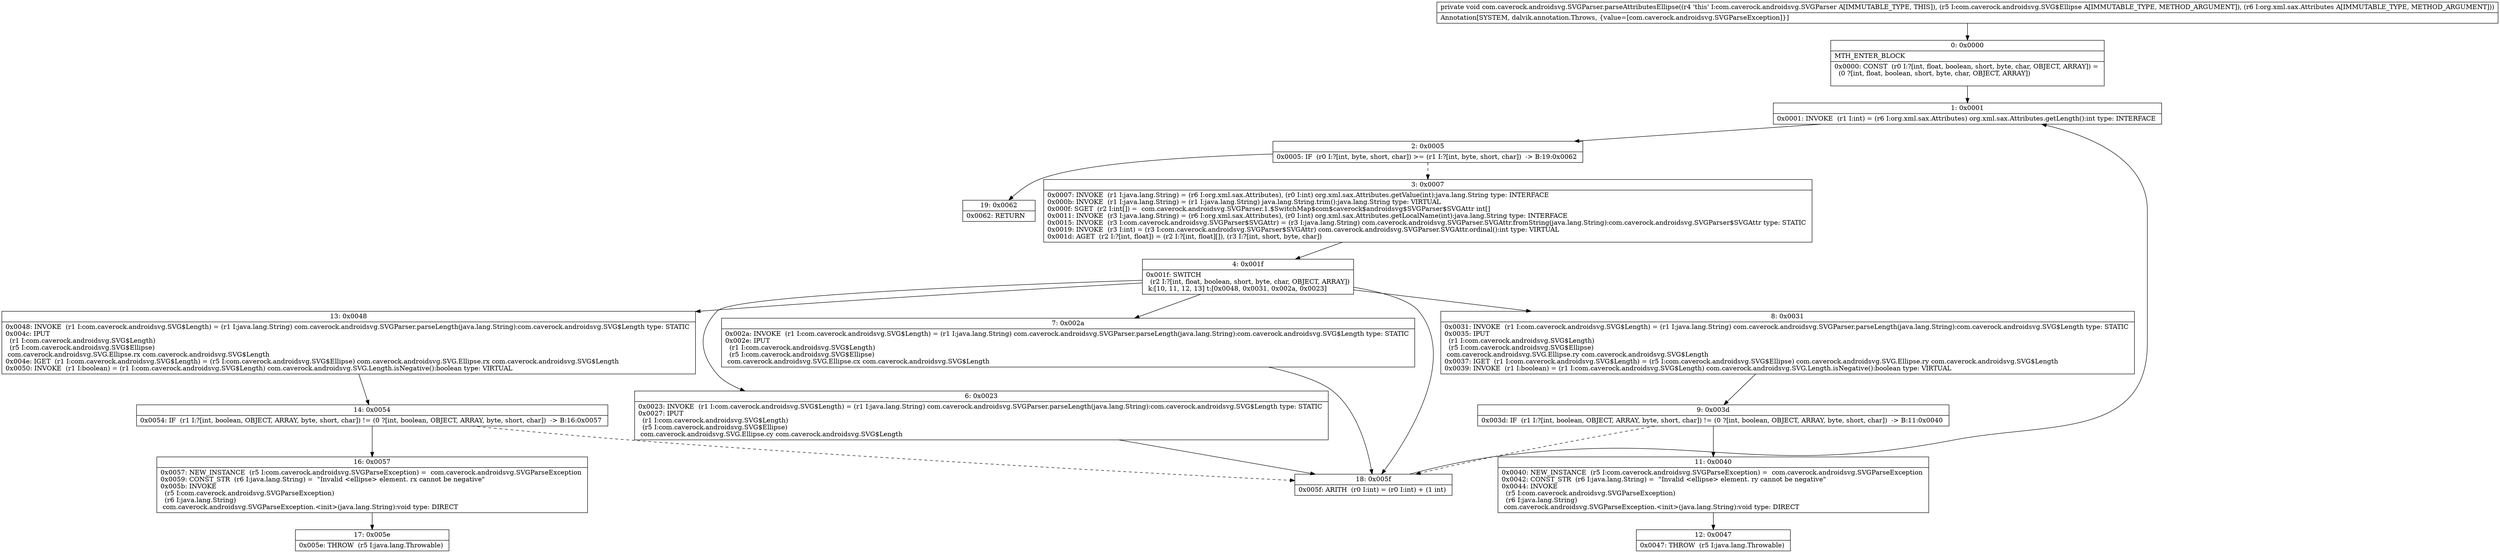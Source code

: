 digraph "CFG forcom.caverock.androidsvg.SVGParser.parseAttributesEllipse(Lcom\/caverock\/androidsvg\/SVG$Ellipse;Lorg\/xml\/sax\/Attributes;)V" {
Node_0 [shape=record,label="{0\:\ 0x0000|MTH_ENTER_BLOCK\l|0x0000: CONST  (r0 I:?[int, float, boolean, short, byte, char, OBJECT, ARRAY]) = \l  (0 ?[int, float, boolean, short, byte, char, OBJECT, ARRAY])\l \l}"];
Node_1 [shape=record,label="{1\:\ 0x0001|0x0001: INVOKE  (r1 I:int) = (r6 I:org.xml.sax.Attributes) org.xml.sax.Attributes.getLength():int type: INTERFACE \l}"];
Node_2 [shape=record,label="{2\:\ 0x0005|0x0005: IF  (r0 I:?[int, byte, short, char]) \>= (r1 I:?[int, byte, short, char])  \-\> B:19:0x0062 \l}"];
Node_3 [shape=record,label="{3\:\ 0x0007|0x0007: INVOKE  (r1 I:java.lang.String) = (r6 I:org.xml.sax.Attributes), (r0 I:int) org.xml.sax.Attributes.getValue(int):java.lang.String type: INTERFACE \l0x000b: INVOKE  (r1 I:java.lang.String) = (r1 I:java.lang.String) java.lang.String.trim():java.lang.String type: VIRTUAL \l0x000f: SGET  (r2 I:int[]) =  com.caverock.androidsvg.SVGParser.1.$SwitchMap$com$caverock$androidsvg$SVGParser$SVGAttr int[] \l0x0011: INVOKE  (r3 I:java.lang.String) = (r6 I:org.xml.sax.Attributes), (r0 I:int) org.xml.sax.Attributes.getLocalName(int):java.lang.String type: INTERFACE \l0x0015: INVOKE  (r3 I:com.caverock.androidsvg.SVGParser$SVGAttr) = (r3 I:java.lang.String) com.caverock.androidsvg.SVGParser.SVGAttr.fromString(java.lang.String):com.caverock.androidsvg.SVGParser$SVGAttr type: STATIC \l0x0019: INVOKE  (r3 I:int) = (r3 I:com.caverock.androidsvg.SVGParser$SVGAttr) com.caverock.androidsvg.SVGParser.SVGAttr.ordinal():int type: VIRTUAL \l0x001d: AGET  (r2 I:?[int, float]) = (r2 I:?[int, float][]), (r3 I:?[int, short, byte, char]) \l}"];
Node_4 [shape=record,label="{4\:\ 0x001f|0x001f: SWITCH  \l  (r2 I:?[int, float, boolean, short, byte, char, OBJECT, ARRAY])\l k:[10, 11, 12, 13] t:[0x0048, 0x0031, 0x002a, 0x0023] \l}"];
Node_6 [shape=record,label="{6\:\ 0x0023|0x0023: INVOKE  (r1 I:com.caverock.androidsvg.SVG$Length) = (r1 I:java.lang.String) com.caverock.androidsvg.SVGParser.parseLength(java.lang.String):com.caverock.androidsvg.SVG$Length type: STATIC \l0x0027: IPUT  \l  (r1 I:com.caverock.androidsvg.SVG$Length)\l  (r5 I:com.caverock.androidsvg.SVG$Ellipse)\l com.caverock.androidsvg.SVG.Ellipse.cy com.caverock.androidsvg.SVG$Length \l}"];
Node_7 [shape=record,label="{7\:\ 0x002a|0x002a: INVOKE  (r1 I:com.caverock.androidsvg.SVG$Length) = (r1 I:java.lang.String) com.caverock.androidsvg.SVGParser.parseLength(java.lang.String):com.caverock.androidsvg.SVG$Length type: STATIC \l0x002e: IPUT  \l  (r1 I:com.caverock.androidsvg.SVG$Length)\l  (r5 I:com.caverock.androidsvg.SVG$Ellipse)\l com.caverock.androidsvg.SVG.Ellipse.cx com.caverock.androidsvg.SVG$Length \l}"];
Node_8 [shape=record,label="{8\:\ 0x0031|0x0031: INVOKE  (r1 I:com.caverock.androidsvg.SVG$Length) = (r1 I:java.lang.String) com.caverock.androidsvg.SVGParser.parseLength(java.lang.String):com.caverock.androidsvg.SVG$Length type: STATIC \l0x0035: IPUT  \l  (r1 I:com.caverock.androidsvg.SVG$Length)\l  (r5 I:com.caverock.androidsvg.SVG$Ellipse)\l com.caverock.androidsvg.SVG.Ellipse.ry com.caverock.androidsvg.SVG$Length \l0x0037: IGET  (r1 I:com.caverock.androidsvg.SVG$Length) = (r5 I:com.caverock.androidsvg.SVG$Ellipse) com.caverock.androidsvg.SVG.Ellipse.ry com.caverock.androidsvg.SVG$Length \l0x0039: INVOKE  (r1 I:boolean) = (r1 I:com.caverock.androidsvg.SVG$Length) com.caverock.androidsvg.SVG.Length.isNegative():boolean type: VIRTUAL \l}"];
Node_9 [shape=record,label="{9\:\ 0x003d|0x003d: IF  (r1 I:?[int, boolean, OBJECT, ARRAY, byte, short, char]) != (0 ?[int, boolean, OBJECT, ARRAY, byte, short, char])  \-\> B:11:0x0040 \l}"];
Node_11 [shape=record,label="{11\:\ 0x0040|0x0040: NEW_INSTANCE  (r5 I:com.caverock.androidsvg.SVGParseException) =  com.caverock.androidsvg.SVGParseException \l0x0042: CONST_STR  (r6 I:java.lang.String) =  \"Invalid \<ellipse\> element. ry cannot be negative\" \l0x0044: INVOKE  \l  (r5 I:com.caverock.androidsvg.SVGParseException)\l  (r6 I:java.lang.String)\l com.caverock.androidsvg.SVGParseException.\<init\>(java.lang.String):void type: DIRECT \l}"];
Node_12 [shape=record,label="{12\:\ 0x0047|0x0047: THROW  (r5 I:java.lang.Throwable) \l}"];
Node_13 [shape=record,label="{13\:\ 0x0048|0x0048: INVOKE  (r1 I:com.caverock.androidsvg.SVG$Length) = (r1 I:java.lang.String) com.caverock.androidsvg.SVGParser.parseLength(java.lang.String):com.caverock.androidsvg.SVG$Length type: STATIC \l0x004c: IPUT  \l  (r1 I:com.caverock.androidsvg.SVG$Length)\l  (r5 I:com.caverock.androidsvg.SVG$Ellipse)\l com.caverock.androidsvg.SVG.Ellipse.rx com.caverock.androidsvg.SVG$Length \l0x004e: IGET  (r1 I:com.caverock.androidsvg.SVG$Length) = (r5 I:com.caverock.androidsvg.SVG$Ellipse) com.caverock.androidsvg.SVG.Ellipse.rx com.caverock.androidsvg.SVG$Length \l0x0050: INVOKE  (r1 I:boolean) = (r1 I:com.caverock.androidsvg.SVG$Length) com.caverock.androidsvg.SVG.Length.isNegative():boolean type: VIRTUAL \l}"];
Node_14 [shape=record,label="{14\:\ 0x0054|0x0054: IF  (r1 I:?[int, boolean, OBJECT, ARRAY, byte, short, char]) != (0 ?[int, boolean, OBJECT, ARRAY, byte, short, char])  \-\> B:16:0x0057 \l}"];
Node_16 [shape=record,label="{16\:\ 0x0057|0x0057: NEW_INSTANCE  (r5 I:com.caverock.androidsvg.SVGParseException) =  com.caverock.androidsvg.SVGParseException \l0x0059: CONST_STR  (r6 I:java.lang.String) =  \"Invalid \<ellipse\> element. rx cannot be negative\" \l0x005b: INVOKE  \l  (r5 I:com.caverock.androidsvg.SVGParseException)\l  (r6 I:java.lang.String)\l com.caverock.androidsvg.SVGParseException.\<init\>(java.lang.String):void type: DIRECT \l}"];
Node_17 [shape=record,label="{17\:\ 0x005e|0x005e: THROW  (r5 I:java.lang.Throwable) \l}"];
Node_18 [shape=record,label="{18\:\ 0x005f|0x005f: ARITH  (r0 I:int) = (r0 I:int) + (1 int) \l}"];
Node_19 [shape=record,label="{19\:\ 0x0062|0x0062: RETURN   \l}"];
MethodNode[shape=record,label="{private void com.caverock.androidsvg.SVGParser.parseAttributesEllipse((r4 'this' I:com.caverock.androidsvg.SVGParser A[IMMUTABLE_TYPE, THIS]), (r5 I:com.caverock.androidsvg.SVG$Ellipse A[IMMUTABLE_TYPE, METHOD_ARGUMENT]), (r6 I:org.xml.sax.Attributes A[IMMUTABLE_TYPE, METHOD_ARGUMENT]))  | Annotation[SYSTEM, dalvik.annotation.Throws, \{value=[com.caverock.androidsvg.SVGParseException]\}]\l}"];
MethodNode -> Node_0;
Node_0 -> Node_1;
Node_1 -> Node_2;
Node_2 -> Node_3[style=dashed];
Node_2 -> Node_19;
Node_3 -> Node_4;
Node_4 -> Node_6;
Node_4 -> Node_7;
Node_4 -> Node_8;
Node_4 -> Node_13;
Node_4 -> Node_18;
Node_6 -> Node_18;
Node_7 -> Node_18;
Node_8 -> Node_9;
Node_9 -> Node_11;
Node_9 -> Node_18[style=dashed];
Node_11 -> Node_12;
Node_13 -> Node_14;
Node_14 -> Node_16;
Node_14 -> Node_18[style=dashed];
Node_16 -> Node_17;
Node_18 -> Node_1;
}

